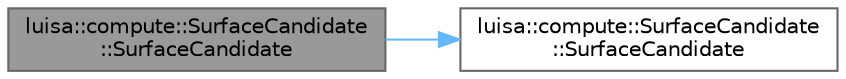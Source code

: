 digraph "luisa::compute::SurfaceCandidate::SurfaceCandidate"
{
 // LATEX_PDF_SIZE
  bgcolor="transparent";
  edge [fontname=Helvetica,fontsize=10,labelfontname=Helvetica,labelfontsize=10];
  node [fontname=Helvetica,fontsize=10,shape=box,height=0.2,width=0.4];
  rankdir="LR";
  Node1 [id="Node000001",label="luisa::compute::SurfaceCandidate\l::SurfaceCandidate",height=0.2,width=0.4,color="gray40", fillcolor="grey60", style="filled", fontcolor="black",tooltip=" "];
  Node1 -> Node2 [id="edge1_Node000001_Node000002",color="steelblue1",style="solid",tooltip=" "];
  Node2 [id="Node000002",label="luisa::compute::SurfaceCandidate\l::SurfaceCandidate",height=0.2,width=0.4,color="grey40", fillcolor="white", style="filled",URL="$classluisa_1_1compute_1_1_surface_candidate.html#a58645a743e8651155e04af6976a3acb5",tooltip=" "];
}
